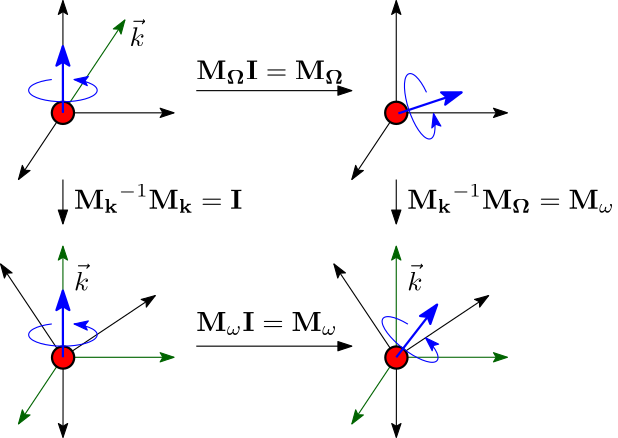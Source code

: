 <?xml version="1.0"?>
<!DOCTYPE ipe SYSTEM "ipe.dtd">
<ipe version="70107" creator="Ipe 7.1.7">
<info created="D:20160113122735" modified="D:20160117111349"/>
<ipestyle name="basic">
<symbol name="arrow/arc(spx)">
<path stroke="sym-stroke" fill="sym-stroke" pen="sym-pen">
0 0 m
-1 0.333 l
-1 -0.333 l
h
</path>
</symbol>
<symbol name="arrow/farc(spx)">
<path stroke="sym-stroke" fill="white" pen="sym-pen">
0 0 m
-1 0.333 l
-1 -0.333 l
h
</path>
</symbol>
<symbol name="arrow/ptarc(spx)">
<path stroke="sym-stroke" fill="sym-stroke" pen="sym-pen">
0 0 m
-1 0.333 l
-0.8 0 l
-1 -0.333 l
h
</path>
</symbol>
<symbol name="arrow/fptarc(spx)">
<path stroke="sym-stroke" fill="white" pen="sym-pen">
0 0 m
-1 0.333 l
-0.8 0 l
-1 -0.333 l
h
</path>
</symbol>
<symbol name="mark/circle(sx)" transformations="translations">
<path fill="sym-stroke">
0.6 0 0 0.6 0 0 e
0.4 0 0 0.4 0 0 e
</path>
</symbol>
<symbol name="mark/disk(sx)" transformations="translations">
<path fill="sym-stroke">
0.6 0 0 0.6 0 0 e
</path>
</symbol>
<symbol name="mark/fdisk(sfx)" transformations="translations">
<group>
<path fill="sym-fill">
0.5 0 0 0.5 0 0 e
</path>
<path fill="sym-stroke" fillrule="eofill">
0.6 0 0 0.6 0 0 e
0.4 0 0 0.4 0 0 e
</path>
</group>
</symbol>
<symbol name="mark/box(sx)" transformations="translations">
<path fill="sym-stroke" fillrule="eofill">
-0.6 -0.6 m
0.6 -0.6 l
0.6 0.6 l
-0.6 0.6 l
h
-0.4 -0.4 m
0.4 -0.4 l
0.4 0.4 l
-0.4 0.4 l
h
</path>
</symbol>
<symbol name="mark/square(sx)" transformations="translations">
<path fill="sym-stroke">
-0.6 -0.6 m
0.6 -0.6 l
0.6 0.6 l
-0.6 0.6 l
h
</path>
</symbol>
<symbol name="mark/fsquare(sfx)" transformations="translations">
<group>
<path fill="sym-fill">
-0.5 -0.5 m
0.5 -0.5 l
0.5 0.5 l
-0.5 0.5 l
h
</path>
<path fill="sym-stroke" fillrule="eofill">
-0.6 -0.6 m
0.6 -0.6 l
0.6 0.6 l
-0.6 0.6 l
h
-0.4 -0.4 m
0.4 -0.4 l
0.4 0.4 l
-0.4 0.4 l
h
</path>
</group>
</symbol>
<symbol name="mark/cross(sx)" transformations="translations">
<group>
<path fill="sym-stroke">
-0.43 -0.57 m
0.57 0.43 l
0.43 0.57 l
-0.57 -0.43 l
h
</path>
<path fill="sym-stroke">
-0.43 0.57 m
0.57 -0.43 l
0.43 -0.57 l
-0.57 0.43 l
h
</path>
</group>
</symbol>
<symbol name="arrow/fnormal(spx)">
<path stroke="sym-stroke" fill="white" pen="sym-pen">
0 0 m
-1 0.333 l
-1 -0.333 l
h
</path>
</symbol>
<symbol name="arrow/pointed(spx)">
<path stroke="sym-stroke" fill="sym-stroke" pen="sym-pen">
0 0 m
-1 0.333 l
-0.8 0 l
-1 -0.333 l
h
</path>
</symbol>
<symbol name="arrow/fpointed(spx)">
<path stroke="sym-stroke" fill="white" pen="sym-pen">
0 0 m
-1 0.333 l
-0.8 0 l
-1 -0.333 l
h
</path>
</symbol>
<symbol name="arrow/linear(spx)">
<path stroke="sym-stroke" pen="sym-pen">
-1 0.333 m
0 0 l
-1 -0.333 l
</path>
</symbol>
<symbol name="arrow/fdouble(spx)">
<path stroke="sym-stroke" fill="white" pen="sym-pen">
0 0 m
-1 0.333 l
-1 -0.333 l
h
-1 0 m
-2 0.333 l
-2 -0.333 l
h
</path>
</symbol>
<symbol name="arrow/double(spx)">
<path stroke="sym-stroke" fill="sym-stroke" pen="sym-pen">
0 0 m
-1 0.333 l
-1 -0.333 l
h
-1 0 m
-2 0.333 l
-2 -0.333 l
h
</path>
</symbol>
<pen name="heavier" value="0.8"/>
<pen name="fat" value="1.2"/>
<pen name="ultrafat" value="2"/>
<symbolsize name="large" value="5"/>
<symbolsize name="small" value="2"/>
<symbolsize name="tiny" value="1.1"/>
<arrowsize name="large" value="10"/>
<arrowsize name="small" value="5"/>
<arrowsize name="tiny" value="3"/>
<color name="red" value="1 0 0"/>
<color name="green" value="0 1 0"/>
<color name="blue" value="0 0 1"/>
<color name="yellow" value="1 1 0"/>
<color name="orange" value="1 0.647 0"/>
<color name="gold" value="1 0.843 0"/>
<color name="purple" value="0.627 0.125 0.941"/>
<color name="gray" value="0.745"/>
<color name="brown" value="0.647 0.165 0.165"/>
<color name="navy" value="0 0 0.502"/>
<color name="pink" value="1 0.753 0.796"/>
<color name="seagreen" value="0.18 0.545 0.341"/>
<color name="turquoise" value="0.251 0.878 0.816"/>
<color name="violet" value="0.933 0.51 0.933"/>
<color name="darkblue" value="0 0 0.545"/>
<color name="darkcyan" value="0 0.545 0.545"/>
<color name="darkgray" value="0.663"/>
<color name="darkgreen" value="0 0.392 0"/>
<color name="darkmagenta" value="0.545 0 0.545"/>
<color name="darkorange" value="1 0.549 0"/>
<color name="darkred" value="0.545 0 0"/>
<color name="lightblue" value="0.678 0.847 0.902"/>
<color name="lightcyan" value="0.878 1 1"/>
<color name="lightgray" value="0.827"/>
<color name="lightgreen" value="0.565 0.933 0.565"/>
<color name="lightyellow" value="1 1 0.878"/>
<dashstyle name="dashed" value="[4] 0"/>
<dashstyle name="dotted" value="[1 3] 0"/>
<dashstyle name="dash dotted" value="[4 2 1 2] 0"/>
<dashstyle name="dash dot dotted" value="[4 2 1 2 1 2] 0"/>
<textsize name="large" value="\large"/>
<textsize name="Large" value="\Large"/>
<textsize name="LARGE" value="\LARGE"/>
<textsize name="huge" value="\huge"/>
<textsize name="Huge" value="\Huge"/>
<textsize name="small" value="\small"/>
<textsize name="footnote" value="\footnotesize"/>
<textsize name="tiny" value="\tiny"/>
<textstyle name="center" begin="\begin{center}" end="\end{center}"/>
<textstyle name="itemize" begin="\begin{itemize}" end="\end{itemize}"/>
<textstyle name="item" begin="\begin{itemize}\item{}" end="\end{itemize}"/>
<gridsize name="4 pts" value="4"/>
<gridsize name="8 pts (~3 mm)" value="8"/>
<gridsize name="16 pts (~6 mm)" value="16"/>
<gridsize name="32 pts (~12 mm)" value="32"/>
<gridsize name="10 pts (~3.5 mm)" value="10"/>
<gridsize name="20 pts (~7 mm)" value="20"/>
<gridsize name="14 pts (~5 mm)" value="14"/>
<gridsize name="28 pts (~10 mm)" value="28"/>
<gridsize name="56 pts (~20 mm)" value="56"/>
<anglesize name="90 deg" value="90"/>
<anglesize name="60 deg" value="60"/>
<anglesize name="45 deg" value="45"/>
<anglesize name="30 deg" value="30"/>
<anglesize name="22.5 deg" value="22.5"/>
<tiling name="falling" angle="-60" step="4" width="1"/>
<tiling name="rising" angle="30" step="4" width="1"/>
</ipestyle>
<page>
<layer name="alpha"/>
<view layers="alpha" active="alpha"/>
<path layer="alpha" matrix="1 0 0 0.315791 -48 565.893" stroke="black" arrow="pointed/small">
128 640 m
128 768 l
</path>
<path matrix="0.3125 0 0 1 40 128" stroke="black" arrow="pointed/small">
128 640 m
256 640 l
</path>
<path matrix="0.5 0 0 0.5 16 448" stroke="black" arrow="pointed/small">
128 640 m
96 592 l
</path>
<path matrix="1 0 0 0.315791 72 565.894" stroke="black" arrow="pointed/small">
128 640 m
128 768 l
</path>
<path matrix="0.3125 0 0 1 160 128.001" stroke="black" arrow="pointed/small">
128 640 m
256 640 l
</path>
<path matrix="0.5 0 0 0.5 136 448.001" stroke="black" arrow="pointed/small">
128 640 m
96 592 l
</path>
<path matrix="0.831507 0.555514 -0.175426 0.262582 85.8403 440.841" stroke="black" arrow="pointed/small">
128 640 m
128 768 l
</path>
<path matrix="0.259846 0.173598 -0.555514 0.831507 402.269 125.615" stroke="black" arrow="pointed/small">
128 640 m
256 640 l
</path>
<path matrix="0.348667 0 0 0.348186 35.3707 545.177" stroke="darkgreen" fill="black" arrow="pointed/small">
128 640 m
192 736 l
</path>
<path matrix="1 0 0 1 -96 216" stroke="darkgreen" arrow="pointed/small">
176 464 m
176 504 l
</path>
<path matrix="1.25 0 0 1 -140 216" stroke="darkgreen" arrow="pointed/small">
176 464 m
208 464 l
</path>
<path matrix="2 0 0 2 -271.999 -248.002" stroke="darkgreen" arrow="pointed/small">
176 464 m
168 452 l
</path>
<path matrix="0.831507 0.555514 -0.175426 0.262582 205.84 440.842" stroke="black" arrow="pointed/small">
128 640 m
128 768 l
</path>
<path matrix="0.259846 0.173598 -0.555514 0.831507 522.269 125.616" stroke="black" arrow="pointed/small">
128 640 m
256 640 l
</path>
<path matrix="1 0 0 1 24 216.001" stroke="darkgreen" arrow="pointed/small">
176 464 m
176 504 l
</path>
<path matrix="1.25 0 0 1 -20 216.001" stroke="darkgreen" arrow="pointed/small">
176 464 m
208 464 l
</path>
<path matrix="1 0 0 1 -96 216" stroke="black" arrow="pointed/small">
176.061 463.909 m
176.028 435.156 l
</path>
<path matrix="1 0 0 1 23.9997 216.001" stroke="black" arrow="pointed/small">
176.061 463.909 m
176.028 435.156 l
</path>
<path matrix="2 0 0 2 -151.999 -248.001" stroke="darkgreen" arrow="pointed/small">
176 464 m
168 452 l
</path>
<path matrix="1 0 0 1 8 32.0008" stroke="black" fill="red" pen="heavier">
4 0 0 4 192 736 e
</path>
<group matrix="0.315195 -0.949027 0.949027 0.315195 -558.245 718.03">
<path matrix="1 0 0 1 0 12" stroke="blue" fill="blue" pen="heavier" arrow="pointed/normal">
192 724 m
192 748 l
</path>
<path matrix="1 0 0 0.333333 -48 500" stroke="blue" arrow="pointed/small">
236 744 m
12.3333 0 0 12.3333 240 732.333 244 744 a
</path>
</group>
<path matrix="0.83065 0.556796 -0.556796 0.83065 330.086 77.024" stroke="black" fill="red" pen="heavier">
4 0 0 4 128 640 e
</path>
<path matrix="1 0 0 1 -48 128" stroke="black" fill="red" pen="heavier">
4 0 0 4 128 640 e
</path>
<group matrix="1 0.00061072 -0.00061072 1 -111.55 31.8822">
<path matrix="1 0 0 1 0 12" stroke="blue" fill="blue" pen="heavier" arrow="pointed/normal">
192 724 m
192 748 l
</path>
<path matrix="1 0 0 0.333333 -48 500" stroke="blue" arrow="pointed/small">
236 744 m
12.3333 0 0 12.3333 240 732.333 244 744 a
</path>
</group>
<path matrix="0.83065 0.556796 -0.556796 0.83065 450.378 -38.3531" stroke="black" fill="red" pen="heavier">
4 0 0 4 192 736 e
</path>
<group matrix="0.790231 -0.61281 0.61281 0.790231 -402.752 216.05">
<path matrix="1 0 0 1 0 12" stroke="blue" fill="blue" pen="heavier" arrow="pointed/normal">
192 724 m
192 748 l
</path>
<path matrix="1 0 0 0.333333 -48 500" stroke="blue" arrow="pointed/small">
236 744 m
12.3333 0 0 12.3333 240 732.333 244 744 a
</path>
</group>
<text matrix="1 0 0 1 -88 208" transformations="translations" pos="216 572" stroke="black" type="label" width="53.366" height="6.84" depth="1.49" valign="baseline">$\mathbf{M_\Omega}\mathbf{I}=\mathbf{M_\Omega}$</text>
<path matrix="1 0 0 1 -80 220" stroke="black" arrow="arc/small">
208 556 m
264 556 l
</path>
<text matrix="1 0 0 1 -100 225.49" transformations="translations" pos="184 508" stroke="black" type="label" width="60.595" height="8.871" depth="1.49" valign="baseline">$\mathbf{M_k}^{-1}\mathbf{M_k}=\mathbf{I}$</text>
<path matrix="1 0 0 1 -96 216" stroke="black" arrow="arc/small">
176 528 m
176 512 l
</path>
<text matrix="1 0 0 1 -56 181.49" transformations="translations" pos="184 508" stroke="black" type="label" width="50.914" height="6.84" depth="1.49" valign="baseline">$\mathbf{M_\omega}\mathbf{I}=\mathbf{M_\omega}$</text>
<path matrix="1 0 0 1 -80 128" stroke="black" arrow="arc/small">
208 556 m
264 556 l
</path>
<text matrix="1 0 0 1 20 225.49" transformations="translations" pos="184 508" stroke="black" type="label" width="74.627" height="8.871" depth="1.49" valign="baseline">$\mathbf{M_k}^{-1}\mathbf{M_\Omega}=\mathbf{M_\omega}$</text>
<path matrix="1 0 0 1 24 216" stroke="black" arrow="arc/small">
176 528 m
176 512 l
</path>
<text matrix="1 0 0 1 -24 -24" transformations="translations" pos="128 816" stroke="black" type="label" width="5.5" height="9.747" depth="0" valign="baseline">$\vec{k}$</text>
<text matrix="1 0 0 1 -44 -112" transformations="translations" pos="128 816" stroke="black" type="label" width="5.5" height="9.747" depth="0" valign="baseline">$\vec{k}$</text>
<text matrix="1 0 0 1 76 -112" transformations="translations" pos="128 816" stroke="black" type="label" width="5.5" height="9.747" depth="0" valign="baseline">$\vec{k}$</text>
<group matrix="1 0.00061072 -0.00061072 1 -111.55 -56.1178">
<path matrix="1 0 0 1 0 12" stroke="blue" fill="blue" pen="heavier" arrow="pointed/normal">
192 724 m
192 748 l
</path>
<path matrix="1 0 0 0.333333 -48 500" stroke="blue" arrow="pointed/small">
236 744 m
12.3333 0 0 12.3333 240 732.333 244 744 a
</path>
</group>
</page>
</ipe>
